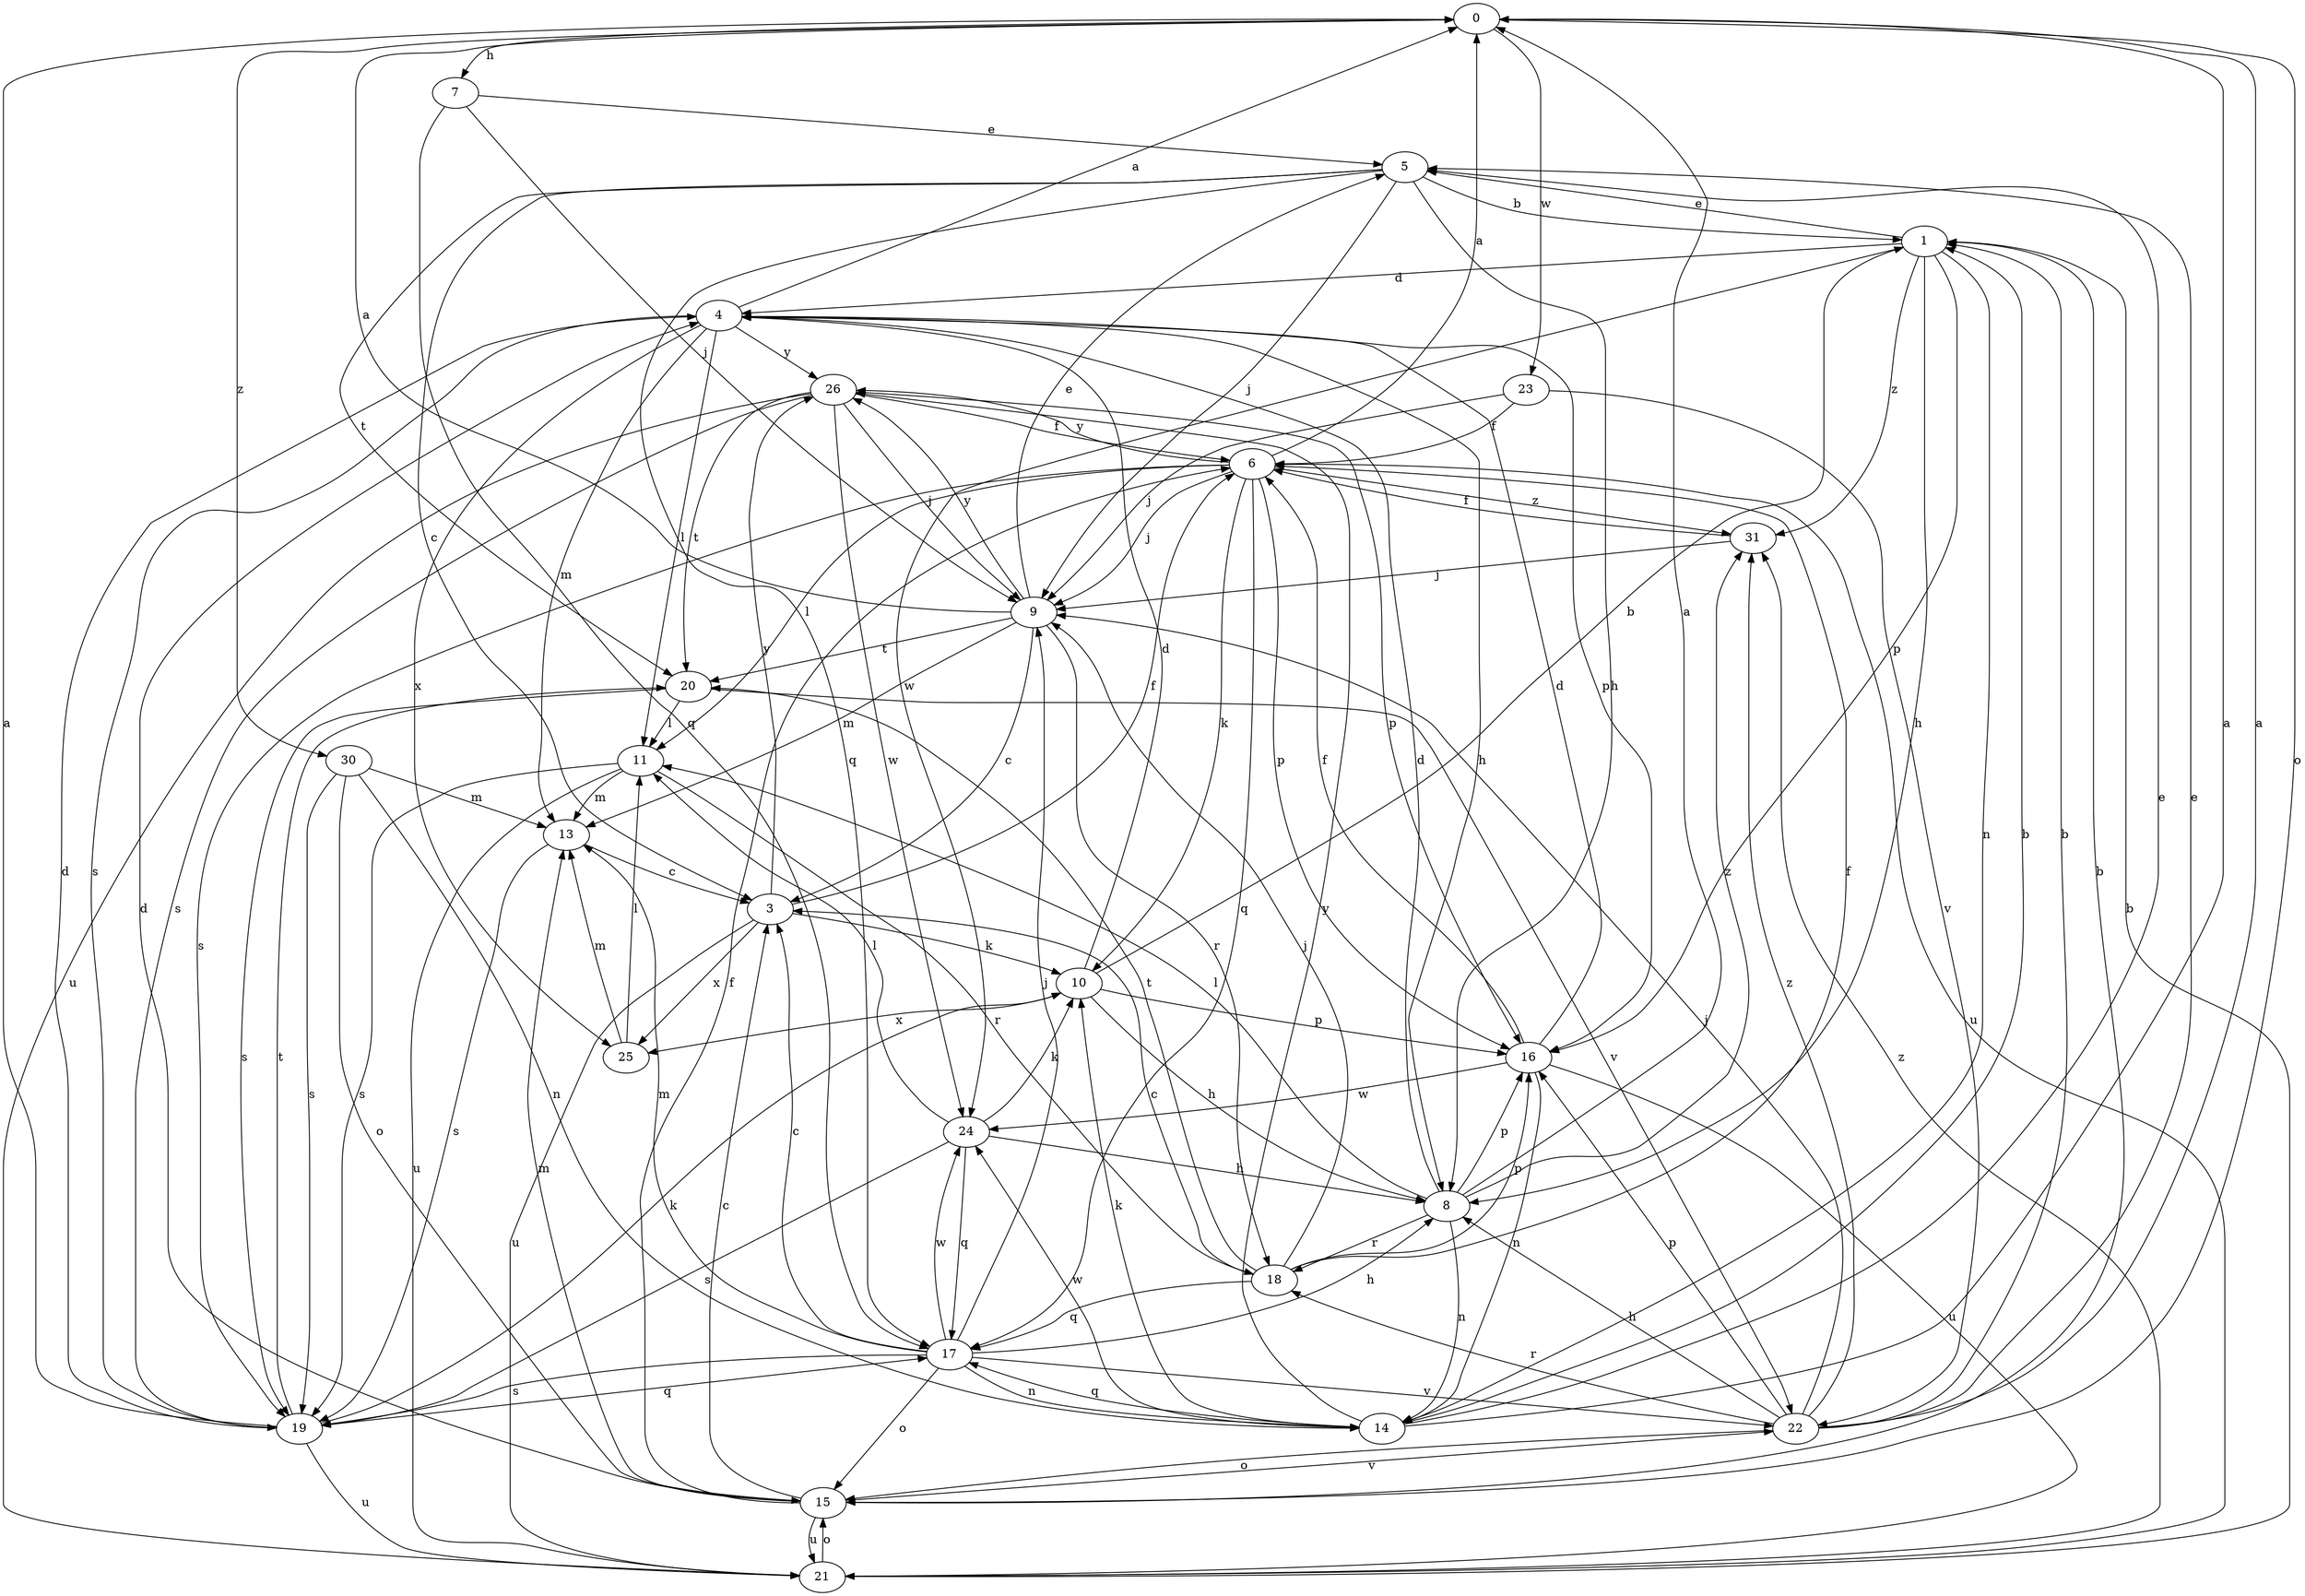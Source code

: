 strict digraph  {
0;
1;
3;
4;
5;
6;
7;
8;
9;
10;
11;
13;
14;
15;
16;
17;
18;
19;
20;
21;
22;
23;
24;
25;
26;
30;
31;
0 -> 7  [label=h];
0 -> 15  [label=o];
0 -> 23  [label=w];
0 -> 30  [label=z];
1 -> 4  [label=d];
1 -> 5  [label=e];
1 -> 8  [label=h];
1 -> 14  [label=n];
1 -> 16  [label=p];
1 -> 24  [label=w];
1 -> 31  [label=z];
3 -> 6  [label=f];
3 -> 10  [label=k];
3 -> 21  [label=u];
3 -> 25  [label=x];
3 -> 26  [label=y];
4 -> 0  [label=a];
4 -> 8  [label=h];
4 -> 11  [label=l];
4 -> 13  [label=m];
4 -> 16  [label=p];
4 -> 19  [label=s];
4 -> 25  [label=x];
4 -> 26  [label=y];
5 -> 1  [label=b];
5 -> 3  [label=c];
5 -> 8  [label=h];
5 -> 9  [label=j];
5 -> 17  [label=q];
5 -> 20  [label=t];
6 -> 0  [label=a];
6 -> 9  [label=j];
6 -> 10  [label=k];
6 -> 11  [label=l];
6 -> 16  [label=p];
6 -> 17  [label=q];
6 -> 19  [label=s];
6 -> 21  [label=u];
6 -> 26  [label=y];
6 -> 31  [label=z];
7 -> 5  [label=e];
7 -> 9  [label=j];
7 -> 17  [label=q];
8 -> 0  [label=a];
8 -> 4  [label=d];
8 -> 11  [label=l];
8 -> 14  [label=n];
8 -> 16  [label=p];
8 -> 18  [label=r];
8 -> 31  [label=z];
9 -> 0  [label=a];
9 -> 3  [label=c];
9 -> 5  [label=e];
9 -> 13  [label=m];
9 -> 18  [label=r];
9 -> 20  [label=t];
9 -> 26  [label=y];
10 -> 1  [label=b];
10 -> 4  [label=d];
10 -> 8  [label=h];
10 -> 16  [label=p];
10 -> 25  [label=x];
11 -> 13  [label=m];
11 -> 18  [label=r];
11 -> 19  [label=s];
11 -> 21  [label=u];
13 -> 3  [label=c];
13 -> 19  [label=s];
14 -> 0  [label=a];
14 -> 1  [label=b];
14 -> 5  [label=e];
14 -> 10  [label=k];
14 -> 17  [label=q];
14 -> 24  [label=w];
14 -> 26  [label=y];
15 -> 1  [label=b];
15 -> 3  [label=c];
15 -> 4  [label=d];
15 -> 6  [label=f];
15 -> 13  [label=m];
15 -> 21  [label=u];
15 -> 22  [label=v];
16 -> 4  [label=d];
16 -> 6  [label=f];
16 -> 14  [label=n];
16 -> 21  [label=u];
16 -> 24  [label=w];
17 -> 3  [label=c];
17 -> 8  [label=h];
17 -> 9  [label=j];
17 -> 13  [label=m];
17 -> 14  [label=n];
17 -> 15  [label=o];
17 -> 19  [label=s];
17 -> 22  [label=v];
17 -> 24  [label=w];
18 -> 3  [label=c];
18 -> 6  [label=f];
18 -> 9  [label=j];
18 -> 16  [label=p];
18 -> 17  [label=q];
18 -> 20  [label=t];
19 -> 0  [label=a];
19 -> 4  [label=d];
19 -> 10  [label=k];
19 -> 17  [label=q];
19 -> 20  [label=t];
19 -> 21  [label=u];
20 -> 11  [label=l];
20 -> 19  [label=s];
20 -> 22  [label=v];
21 -> 1  [label=b];
21 -> 15  [label=o];
21 -> 31  [label=z];
22 -> 0  [label=a];
22 -> 1  [label=b];
22 -> 5  [label=e];
22 -> 8  [label=h];
22 -> 9  [label=j];
22 -> 15  [label=o];
22 -> 16  [label=p];
22 -> 18  [label=r];
22 -> 31  [label=z];
23 -> 6  [label=f];
23 -> 9  [label=j];
23 -> 22  [label=v];
24 -> 8  [label=h];
24 -> 10  [label=k];
24 -> 11  [label=l];
24 -> 17  [label=q];
24 -> 19  [label=s];
25 -> 11  [label=l];
25 -> 13  [label=m];
26 -> 6  [label=f];
26 -> 9  [label=j];
26 -> 16  [label=p];
26 -> 19  [label=s];
26 -> 20  [label=t];
26 -> 21  [label=u];
26 -> 24  [label=w];
30 -> 13  [label=m];
30 -> 14  [label=n];
30 -> 15  [label=o];
30 -> 19  [label=s];
31 -> 6  [label=f];
31 -> 9  [label=j];
}
